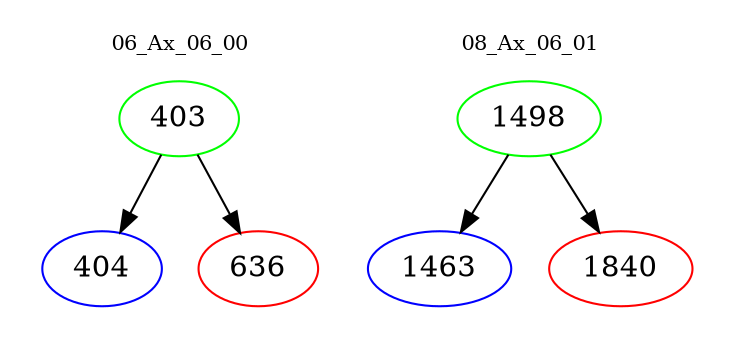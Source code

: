 digraph{
subgraph cluster_0 {
color = white
label = "06_Ax_06_00";
fontsize=10;
T0_403 [label="403", color="green"]
T0_403 -> T0_404 [color="black"]
T0_404 [label="404", color="blue"]
T0_403 -> T0_636 [color="black"]
T0_636 [label="636", color="red"]
}
subgraph cluster_1 {
color = white
label = "08_Ax_06_01";
fontsize=10;
T1_1498 [label="1498", color="green"]
T1_1498 -> T1_1463 [color="black"]
T1_1463 [label="1463", color="blue"]
T1_1498 -> T1_1840 [color="black"]
T1_1840 [label="1840", color="red"]
}
}

